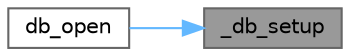digraph "_db_setup"
{
 // LATEX_PDF_SIZE
  bgcolor="transparent";
  edge [fontname=Helvetica,fontsize=10,labelfontname=Helvetica,labelfontsize=10];
  node [fontname=Helvetica,fontsize=10,shape=box,height=0.2,width=0.4];
  rankdir="RL";
  Node1 [id="Node000001",label="_db_setup",height=0.2,width=0.4,color="gray40", fillcolor="grey60", style="filled", fontcolor="black",tooltip="Sets up the initial database schema. For internal use."];
  Node1 -> Node2 [id="edge1_Node000001_Node000002",dir="back",color="steelblue1",style="solid",tooltip=" "];
  Node2 [id="Node000002",label="db_open",height=0.2,width=0.4,color="grey40", fillcolor="white", style="filled",URL="$db__manager_8c.html#a3a9d473f8758bb940884b65a067fe33e",tooltip="Opens a database connection with a password."];
}
